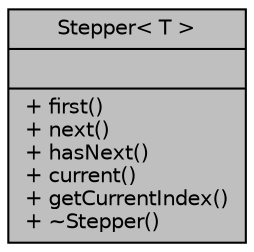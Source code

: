 digraph "Stepper&lt; T &gt;"
{
 // LATEX_PDF_SIZE
  edge [fontname="Helvetica",fontsize="10",labelfontname="Helvetica",labelfontsize="10"];
  node [fontname="Helvetica",fontsize="10",shape=record];
  Node1 [label="{Stepper\< T \>\n||+ first()\l+ next()\l+ hasNext()\l+ current()\l+ getCurrentIndex()\l+ ~Stepper()\l}",height=0.2,width=0.4,color="black", fillcolor="grey75", style="filled", fontcolor="black",tooltip="Abstract iterator interface for traversing collections."];
}
